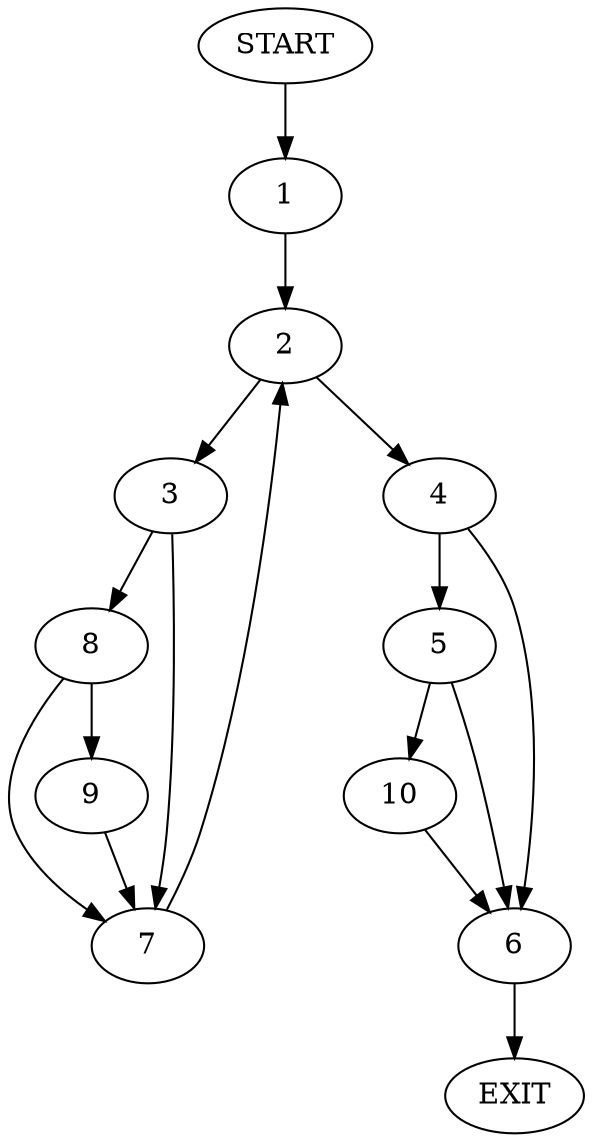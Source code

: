 digraph {
0 [label="START"]
11 [label="EXIT"]
0 -> 1
1 -> 2
2 -> 3
2 -> 4
4 -> 5
4 -> 6
3 -> 7
3 -> 8
7 -> 2
8 -> 7
8 -> 9
9 -> 7
5 -> 10
5 -> 6
6 -> 11
10 -> 6
}
